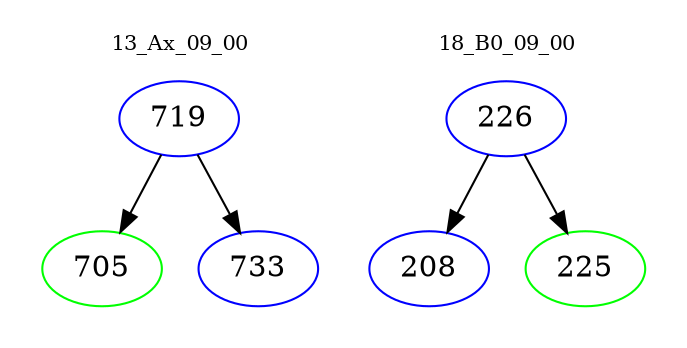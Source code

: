 digraph{
subgraph cluster_0 {
color = white
label = "13_Ax_09_00";
fontsize=10;
T0_719 [label="719", color="blue"]
T0_719 -> T0_705 [color="black"]
T0_705 [label="705", color="green"]
T0_719 -> T0_733 [color="black"]
T0_733 [label="733", color="blue"]
}
subgraph cluster_1 {
color = white
label = "18_B0_09_00";
fontsize=10;
T1_226 [label="226", color="blue"]
T1_226 -> T1_208 [color="black"]
T1_208 [label="208", color="blue"]
T1_226 -> T1_225 [color="black"]
T1_225 [label="225", color="green"]
}
}
